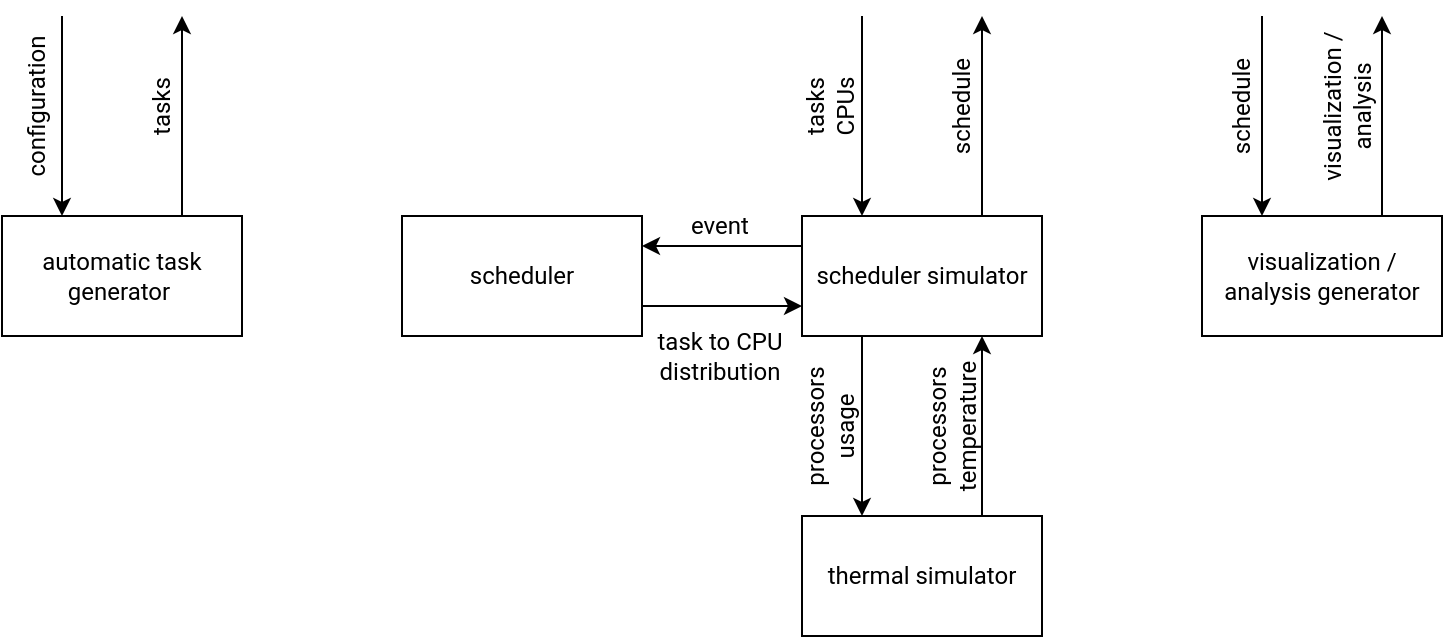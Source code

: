 <mxfile version="14.7.9" type="device"><diagram id="MniXigEqe24CH89NepPR" name="Page-1"><mxGraphModel dx="1422" dy="794" grid="1" gridSize="10" guides="1" tooltips="1" connect="1" arrows="1" fold="1" page="1" pageScale="1" pageWidth="827" pageHeight="1169" math="0" shadow="0"><root><mxCell id="0"/><mxCell id="1" parent="0"/><mxCell id="VWjncNTkT-rCdqZTvUae-1" value="scheduler" style="rounded=0;whiteSpace=wrap;html=1;fontFamily=Roboto;fontSource=https%3A%2F%2Ffonts.googleapis.com%2Fcss%3Ffamily%3DRoboto;" parent="1" vertex="1"><mxGeometry x="200" y="280" width="120" height="60" as="geometry"/></mxCell><mxCell id="VWjncNTkT-rCdqZTvUae-2" value="scheduler simulator" style="rounded=0;whiteSpace=wrap;html=1;fontFamily=Roboto;fontSource=https%3A%2F%2Ffonts.googleapis.com%2Fcss%3Ffamily%3DRoboto;" parent="1" vertex="1"><mxGeometry x="400" y="280" width="120" height="60" as="geometry"/></mxCell><mxCell id="VWjncNTkT-rCdqZTvUae-3" value="thermal simulator" style="rounded=0;whiteSpace=wrap;html=1;fontFamily=Roboto;fontSource=https%3A%2F%2Ffonts.googleapis.com%2Fcss%3Ffamily%3DRoboto;" parent="1" vertex="1"><mxGeometry x="400" y="430" width="120" height="60" as="geometry"/></mxCell><mxCell id="VWjncNTkT-rCdqZTvUae-4" value="" style="endArrow=classic;html=1;exitX=0.25;exitY=1;exitDx=0;exitDy=0;entryX=0.25;entryY=0;entryDx=0;entryDy=0;fontFamily=Roboto;fontSource=https%3A%2F%2Ffonts.googleapis.com%2Fcss%3Ffamily%3DRoboto;" parent="1" source="VWjncNTkT-rCdqZTvUae-2" target="VWjncNTkT-rCdqZTvUae-3" edge="1"><mxGeometry width="50" height="50" relative="1" as="geometry"><mxPoint x="510" y="430" as="sourcePoint"/><mxPoint x="560" y="380" as="targetPoint"/></mxGeometry></mxCell><mxCell id="VWjncNTkT-rCdqZTvUae-5" value="" style="endArrow=classic;html=1;exitX=0.75;exitY=0;exitDx=0;exitDy=0;entryX=0.75;entryY=1;entryDx=0;entryDy=0;fontFamily=Roboto;fontSource=https%3A%2F%2Ffonts.googleapis.com%2Fcss%3Ffamily%3DRoboto;" parent="1" source="VWjncNTkT-rCdqZTvUae-3" target="VWjncNTkT-rCdqZTvUae-2" edge="1"><mxGeometry width="50" height="50" relative="1" as="geometry"><mxPoint x="440" y="350" as="sourcePoint"/><mxPoint x="440" y="410" as="targetPoint"/></mxGeometry></mxCell><mxCell id="VWjncNTkT-rCdqZTvUae-6" value="" style="endArrow=classic;html=1;exitX=1;exitY=0.75;exitDx=0;exitDy=0;entryX=0;entryY=0.75;entryDx=0;entryDy=0;fontFamily=Roboto;fontSource=https%3A%2F%2Ffonts.googleapis.com%2Fcss%3Ffamily%3DRoboto;" parent="1" source="VWjncNTkT-rCdqZTvUae-1" target="VWjncNTkT-rCdqZTvUae-2" edge="1"><mxGeometry width="50" height="50" relative="1" as="geometry"><mxPoint x="440" y="350" as="sourcePoint"/><mxPoint x="440" y="410" as="targetPoint"/></mxGeometry></mxCell><mxCell id="VWjncNTkT-rCdqZTvUae-7" value="" style="endArrow=classic;html=1;entryX=1;entryY=0.25;entryDx=0;entryDy=0;exitX=0;exitY=0.25;exitDx=0;exitDy=0;fontFamily=Roboto;fontSource=https%3A%2F%2Ffonts.googleapis.com%2Fcss%3Ffamily%3DRoboto;" parent="1" source="VWjncNTkT-rCdqZTvUae-2" target="VWjncNTkT-rCdqZTvUae-1" edge="1"><mxGeometry width="50" height="50" relative="1" as="geometry"><mxPoint x="510" y="430" as="sourcePoint"/><mxPoint x="560" y="380" as="targetPoint"/></mxGeometry></mxCell><mxCell id="VWjncNTkT-rCdqZTvUae-8" value="visualization / analysis generator" style="rounded=0;whiteSpace=wrap;html=1;fontFamily=Roboto;fontSource=https%3A%2F%2Ffonts.googleapis.com%2Fcss%3Ffamily%3DRoboto;" parent="1" vertex="1"><mxGeometry x="600" y="280" width="120" height="60" as="geometry"/></mxCell><mxCell id="VWjncNTkT-rCdqZTvUae-9" value="automatic task generator&amp;nbsp;" style="rounded=0;whiteSpace=wrap;html=1;fontFamily=Roboto;fontSource=https%3A%2F%2Ffonts.googleapis.com%2Fcss%3Ffamily%3DRoboto;" parent="1" vertex="1"><mxGeometry y="280" width="120" height="60" as="geometry"/></mxCell><mxCell id="VWjncNTkT-rCdqZTvUae-10" value="" style="endArrow=classic;html=1;exitX=0.75;exitY=0;exitDx=0;exitDy=0;fontFamily=Roboto;fontSource=https%3A%2F%2Ffonts.googleapis.com%2Fcss%3Ffamily%3DRoboto;" parent="1" source="VWjncNTkT-rCdqZTvUae-2" edge="1"><mxGeometry width="50" height="50" relative="1" as="geometry"><mxPoint x="390" y="410" as="sourcePoint"/><mxPoint x="490" y="180" as="targetPoint"/></mxGeometry></mxCell><mxCell id="VWjncNTkT-rCdqZTvUae-11" value="" style="endArrow=classic;html=1;entryX=0.25;entryY=0;entryDx=0;entryDy=0;fontFamily=Roboto;fontSource=https%3A%2F%2Ffonts.googleapis.com%2Fcss%3Ffamily%3DRoboto;" parent="1" target="VWjncNTkT-rCdqZTvUae-2" edge="1"><mxGeometry width="50" height="50" relative="1" as="geometry"><mxPoint x="430" y="180" as="sourcePoint"/><mxPoint x="500" y="250" as="targetPoint"/></mxGeometry></mxCell><mxCell id="VWjncNTkT-rCdqZTvUae-13" value="" style="endArrow=classic;html=1;entryX=0.25;entryY=0;entryDx=0;entryDy=0;fontFamily=Roboto;fontSource=https%3A%2F%2Ffonts.googleapis.com%2Fcss%3Ffamily%3DRoboto;" parent="1" edge="1"><mxGeometry width="50" height="50" relative="1" as="geometry"><mxPoint x="30" y="180" as="sourcePoint"/><mxPoint x="30" y="280" as="targetPoint"/></mxGeometry></mxCell><mxCell id="VWjncNTkT-rCdqZTvUae-14" value="" style="endArrow=classic;html=1;entryX=0.25;entryY=0;entryDx=0;entryDy=0;fontFamily=Roboto;fontSource=https%3A%2F%2Ffonts.googleapis.com%2Fcss%3Ffamily%3DRoboto;" parent="1" edge="1"><mxGeometry width="50" height="50" relative="1" as="geometry"><mxPoint x="630" y="180" as="sourcePoint"/><mxPoint x="630" y="280" as="targetPoint"/></mxGeometry></mxCell><mxCell id="VWjncNTkT-rCdqZTvUae-15" value="" style="endArrow=classic;html=1;exitX=0.75;exitY=0;exitDx=0;exitDy=0;fontFamily=Roboto;fontSource=https%3A%2F%2Ffonts.googleapis.com%2Fcss%3Ffamily%3DRoboto;" parent="1" edge="1"><mxGeometry width="50" height="50" relative="1" as="geometry"><mxPoint x="90" y="280" as="sourcePoint"/><mxPoint x="90" y="180" as="targetPoint"/></mxGeometry></mxCell><mxCell id="VWjncNTkT-rCdqZTvUae-17" value="" style="endArrow=classic;html=1;exitX=0.75;exitY=0;exitDx=0;exitDy=0;fontFamily=Roboto;fontSource=https%3A%2F%2Ffonts.googleapis.com%2Fcss%3Ffamily%3DRoboto;" parent="1" edge="1"><mxGeometry width="50" height="50" relative="1" as="geometry"><mxPoint x="690" y="280" as="sourcePoint"/><mxPoint x="690" y="180" as="targetPoint"/></mxGeometry></mxCell><mxCell id="VWjncNTkT-rCdqZTvUae-18" value="tasks&lt;br&gt;CPUs" style="text;html=1;strokeColor=none;fillColor=none;align=center;verticalAlign=middle;whiteSpace=wrap;rounded=0;fontFamily=Roboto;fontSource=https%3A%2F%2Ffonts.googleapis.com%2Fcss%3Ffamily%3DRoboto;rotation=270;" parent="1" vertex="1"><mxGeometry x="379" y="210" width="70" height="30" as="geometry"/></mxCell><mxCell id="VWjncNTkT-rCdqZTvUae-19" value="schedule" style="text;html=1;strokeColor=none;fillColor=none;align=center;verticalAlign=middle;whiteSpace=wrap;rounded=0;fontFamily=Roboto;fontSource=https%3A%2F%2Ffonts.googleapis.com%2Fcss%3Ffamily%3DRoboto;rotation=270;" parent="1" vertex="1"><mxGeometry x="445" y="215" width="70" height="20" as="geometry"/></mxCell><mxCell id="VWjncNTkT-rCdqZTvUae-21" value="processors temperature" style="text;html=1;strokeColor=none;fillColor=none;align=center;verticalAlign=middle;whiteSpace=wrap;rounded=0;fontFamily=Roboto;fontSource=https%3A%2F%2Ffonts.googleapis.com%2Fcss%3Ffamily%3DRoboto;rotation=270;" parent="1" vertex="1"><mxGeometry x="440" y="370" width="70" height="30" as="geometry"/></mxCell><mxCell id="VWjncNTkT-rCdqZTvUae-22" value="processors usage" style="text;html=1;strokeColor=none;fillColor=none;align=center;verticalAlign=middle;whiteSpace=wrap;rounded=0;fontFamily=Roboto;fontSource=https%3A%2F%2Ffonts.googleapis.com%2Fcss%3Ffamily%3DRoboto;rotation=270;" parent="1" vertex="1"><mxGeometry x="379" y="370" width="70" height="30" as="geometry"/></mxCell><mxCell id="VWjncNTkT-rCdqZTvUae-23" value="tasks" style="text;html=1;strokeColor=none;fillColor=none;align=center;verticalAlign=middle;whiteSpace=wrap;rounded=0;fontFamily=Roboto;fontSource=https%3A%2F%2Ffonts.googleapis.com%2Fcss%3Ffamily%3DRoboto;rotation=270;" parent="1" vertex="1"><mxGeometry x="60" y="215" width="40" height="20" as="geometry"/></mxCell><mxCell id="VWjncNTkT-rCdqZTvUae-24" value="configuration" style="text;html=1;strokeColor=none;fillColor=none;align=center;verticalAlign=middle;whiteSpace=wrap;rounded=0;fontFamily=Roboto;fontSource=https%3A%2F%2Ffonts.googleapis.com%2Fcss%3Ffamily%3DRoboto;rotation=270;" parent="1" vertex="1"><mxGeometry x="-20" y="215" width="75" height="20" as="geometry"/></mxCell><mxCell id="VWjncNTkT-rCdqZTvUae-25" value="schedule" style="text;html=1;strokeColor=none;fillColor=none;align=center;verticalAlign=middle;whiteSpace=wrap;rounded=0;fontFamily=Roboto;fontSource=https%3A%2F%2Ffonts.googleapis.com%2Fcss%3Ffamily%3DRoboto;rotation=270;" parent="1" vertex="1"><mxGeometry x="585" y="215" width="70" height="20" as="geometry"/></mxCell><mxCell id="VWjncNTkT-rCdqZTvUae-26" value="visualization / analysis" style="text;html=1;strokeColor=none;fillColor=none;align=center;verticalAlign=middle;whiteSpace=wrap;rounded=0;fontFamily=Roboto;fontSource=https%3A%2F%2Ffonts.googleapis.com%2Fcss%3Ffamily%3DRoboto;rotation=270;" parent="1" vertex="1"><mxGeometry x="625" y="210" width="95" height="30" as="geometry"/></mxCell><mxCell id="VWjncNTkT-rCdqZTvUae-27" value="event" style="text;html=1;strokeColor=none;fillColor=none;align=center;verticalAlign=middle;whiteSpace=wrap;rounded=0;fontFamily=Roboto;fontSource=https%3A%2F%2Ffonts.googleapis.com%2Fcss%3Ffamily%3DRoboto;" parent="1" vertex="1"><mxGeometry x="339" y="275" width="40" height="20" as="geometry"/></mxCell><mxCell id="VWjncNTkT-rCdqZTvUae-28" value="task to CPU distribution" style="text;html=1;strokeColor=none;fillColor=none;align=center;verticalAlign=middle;whiteSpace=wrap;rounded=0;fontFamily=Roboto;fontSource=https%3A%2F%2Ffonts.googleapis.com%2Fcss%3Ffamily%3DRoboto;" parent="1" vertex="1"><mxGeometry x="324" y="330" width="70" height="40" as="geometry"/></mxCell></root></mxGraphModel></diagram></mxfile>